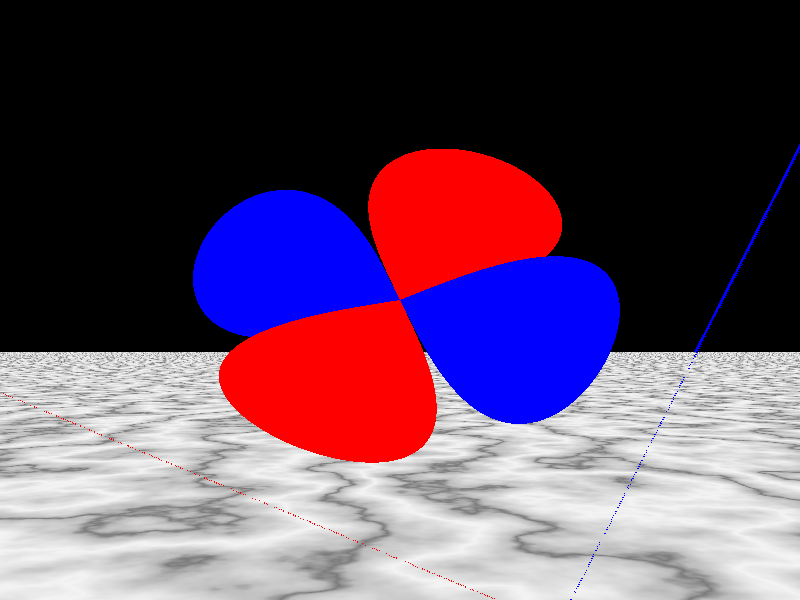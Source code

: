 // Persistence Of Vision raytracer version 3.5 sample file.
//
// -w320 -h240
// -w800 -h600 +a0.3

// By Alexander Enzmann

/* sample quartic scene file written by Alexander Enzmann */

#include "shapes.inc"
#include "colors.inc"
#include "textures.inc"

union {
   /* Lemniscate of Gerono */
   quartic {
     < 1.0,  0.0,  0.0,  0.0, 0.0,  0.0,  0.0,  0.0,  0.0, -1.0,
       0.0,  0.0,  0.0,  0.0, 0.0,  0.0,  0.0,  0.0,  0.0,  0.0,
       0.0,  0.0,  0.0,  0.0, 0.0,  1.0,  0.0,  0.0,  0.0,  0.0,
       0.0,  0.0,  1.0,  0.0, 0.0 >

      bounded_by { sphere { <0, 0, 0>, 2.01 } }

      texture {
         pigment { Red }
         finish {
            phong 1.0
            phong_size 10
            ambient 0.2
            diffuse 0.8
         }
      }
      rotate 45*z
   }

   /* Lemniscate of Gerono */
   quartic {
      < 1.0,  0.0,  0.0,   0.0, 0.0,  0.0,  0.0,  0.0,  0.0, -1.0,
        0.0,  0.0,  0.0,   0.0, 0.0,  0.0,  0.0,  0.0,  0.0,  0.0,
        0.0,  0.0,  0.0,   0.0, 0.0,  1.0,  0.0,  0.0,  0.0,  0.0,
        0.0,  0.0,  1.0,   0.0, 0.0 >

      bounded_by { sphere { <0, 0, 0>, 2.01 } }

      texture {
         pigment { Blue }
         finish {
            phong 1.0
            phong_size 10
            ambient 0.2
            diffuse 0.8
         }
      }
      rotate -45*z
   }

   scale 4
   rotate <30, 0, 20>
   translate 5*z
}

camera {
   location  <0.0, 0.0, -10.0>
   right     <1.0, 0.0,  0.0>
   up        <0.0, 1.0,  0.0>
   direction <0.0, 0.0,  1.0>
}

light_source { <200, 30, -30> colour White }

light_source { <-200, 30, -300> colour White }

/* Put down floor */
plane {
   y, -30.0
   texture {
      pigment {
         White_Marble
         scale 30
      }
      finish {
         ambient 0.3
         diffuse 0.7
      }
   }
   rotate 5*x
}
